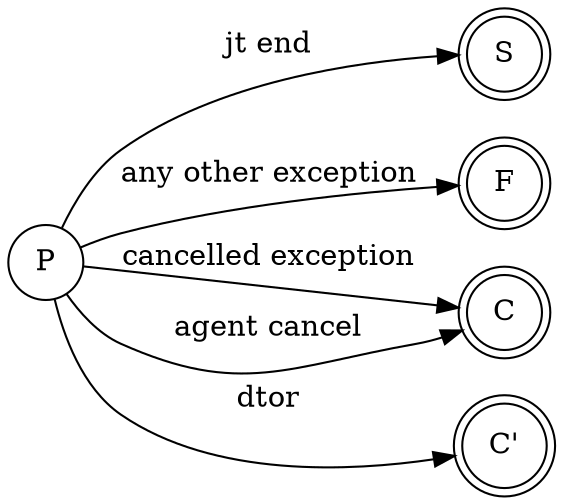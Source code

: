 digraph {
	rankdir = LR;
  overlap = scale;
  splines = true;

	node [shape = doublecircle];
  finished [label = "S"]
  failed [label = "F"]
  canceled [label = "C"]
  canceled_shutdown [label = "C'"];
	node [shape = circle];
  pending [label = "P"];

  pending -> failed [ label = "any other exception" ];
  pending -> canceled [ label = "cancelled exception" ];

  pending -> canceled [ label = "agent cancel" ];
  pending -> canceled_shutdown [ label = "dtor" ];

  pending -> finished [ label = "jt end" ];
}
